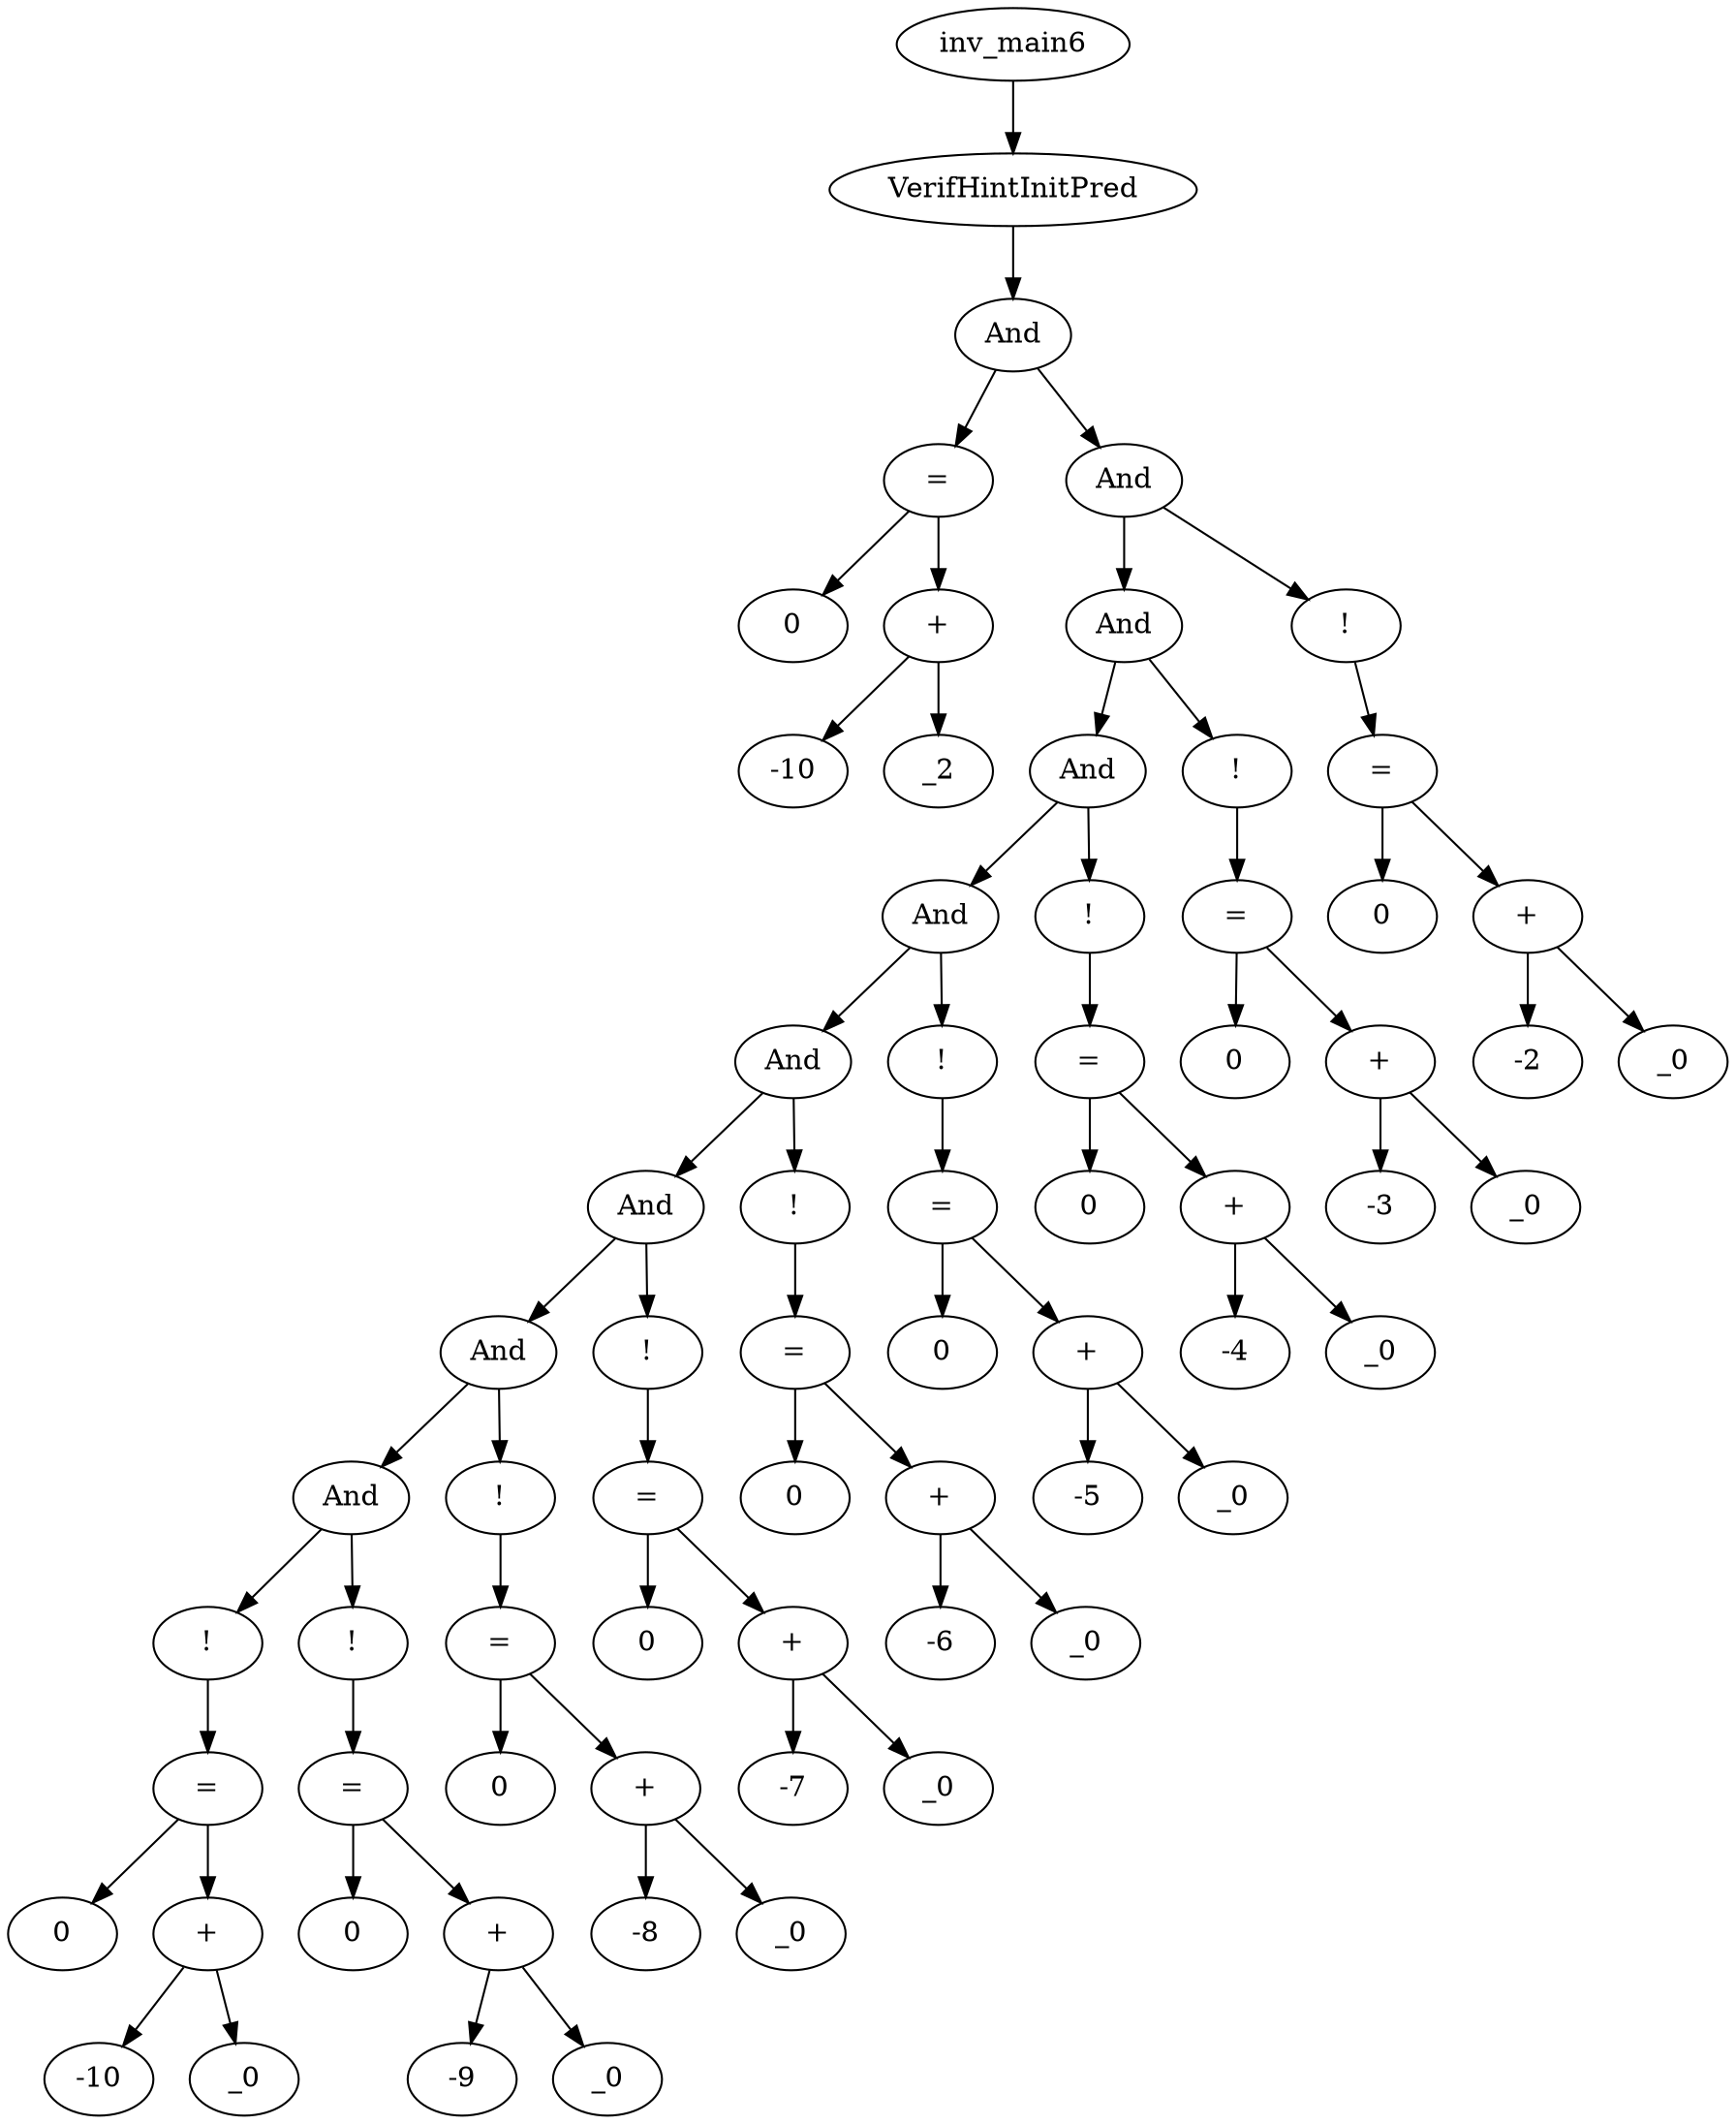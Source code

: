 digraph dag {
0 [label="inv_main6"];
1 [label="VerifHintInitPred"];
2 [label="And"];
3 [label="="];
4 [label="0"];
5 [label="+"];
6 [label="-10"];
7 [label="_2"];
8 [label="And"];
9 [label="And"];
10 [label="And"];
11 [label="And"];
12 [label="And"];
13 [label="And"];
14 [label="And"];
15 [label="And"];
16 [label="!"];
17 [label="="];
18 [label="0"];
19 [label="+"];
20 [label="-10"];
21 [label="_0"];
22 [label="!"];
23 [label="="];
24 [label="0"];
25 [label="+"];
26 [label="-9"];
27 [label="_0"];
28 [label="!"];
29 [label="="];
30 [label="0"];
31 [label="+"];
32 [label="-8"];
33 [label="_0"];
34 [label="!"];
35 [label="="];
36 [label="0"];
37 [label="+"];
38 [label="-7"];
39 [label="_0"];
40 [label="!"];
41 [label="="];
42 [label="0"];
43 [label="+"];
44 [label="-6"];
45 [label="_0"];
46 [label="!"];
47 [label="="];
48 [label="0"];
49 [label="+"];
50 [label="-5"];
51 [label="_0"];
52 [label="!"];
53 [label="="];
54 [label="0"];
55 [label="+"];
56 [label="-4"];
57 [label="_0"];
58 [label="!"];
59 [label="="];
60 [label="0"];
61 [label="+"];
62 [label="-3"];
63 [label="_0"];
64 [label="!"];
65 [label="="];
66 [label="0"];
67 [label="+"];
68 [label="-2"];
69 [label="_0"];
0->1
1->2
2->3
2 -> 8
3->5
3 -> 4
5->7
5 -> 6
8->9
8 -> 64
9->10
9 -> 58
10->11
10 -> 52
11->12
11 -> 46
12->13
12 -> 40
13->14
13 -> 34
14->15
14 -> 28
15->16
15 -> 22
16->17
17->19
17 -> 18
19->21
19 -> 20
22->23
23->25
23 -> 24
25->27
25 -> 26
28->29
29->31
29 -> 30
31->33
31 -> 32
34->35
35->37
35 -> 36
37->39
37 -> 38
40->41
41->43
41 -> 42
43->45
43 -> 44
46->47
47->49
47 -> 48
49->51
49 -> 50
52->53
53->55
53 -> 54
55->57
55 -> 56
58->59
59->61
59 -> 60
61->63
61 -> 62
64->65
65->67
65 -> 66
67->69
67 -> 68
}
